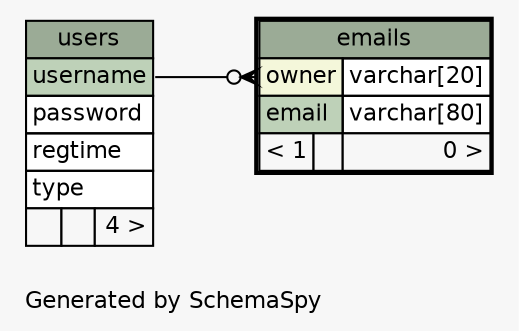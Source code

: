 // dot 2.38.0 on Windows 10 10.0
// SchemaSpy rev 590
digraph "oneDegreeRelationshipsDiagram" {
  graph [
    rankdir="RL"
    bgcolor="#f7f7f7"
    label="\nGenerated by SchemaSpy"
    labeljust="l"
    nodesep="0.18"
    ranksep="0.46"
    fontname="Helvetica"
    fontsize="11"
  ];
  node [
    fontname="Helvetica"
    fontsize="11"
    shape="plaintext"
  ];
  edge [
    arrowsize="0.8"
  ];
  "emails":"owner":w -> "users":"username":e [arrowhead=none dir=back arrowtail=crowodot];
  "emails" [
    label=<
    <TABLE BORDER="2" CELLBORDER="1" CELLSPACING="0" BGCOLOR="#ffffff">
      <TR><TD COLSPAN="3" BGCOLOR="#9bab96" ALIGN="CENTER">emails</TD></TR>
      <TR><TD PORT="owner" COLSPAN="2" BGCOLOR="#f4f7da" ALIGN="LEFT">owner</TD><TD PORT="owner.type" ALIGN="LEFT">varchar[20]</TD></TR>
      <TR><TD PORT="email" COLSPAN="2" BGCOLOR="#bed1b8" ALIGN="LEFT">email</TD><TD PORT="email.type" ALIGN="LEFT">varchar[80]</TD></TR>
      <TR><TD ALIGN="LEFT" BGCOLOR="#f7f7f7">&lt; 1</TD><TD ALIGN="RIGHT" BGCOLOR="#f7f7f7">  </TD><TD ALIGN="RIGHT" BGCOLOR="#f7f7f7">0 &gt;</TD></TR>
    </TABLE>>
    URL="emails.html"
    tooltip="emails"
  ];
  "users" [
    label=<
    <TABLE BORDER="0" CELLBORDER="1" CELLSPACING="0" BGCOLOR="#ffffff">
      <TR><TD COLSPAN="3" BGCOLOR="#9bab96" ALIGN="CENTER">users</TD></TR>
      <TR><TD PORT="username" COLSPAN="3" BGCOLOR="#bed1b8" ALIGN="LEFT">username</TD></TR>
      <TR><TD PORT="password" COLSPAN="3" ALIGN="LEFT">password</TD></TR>
      <TR><TD PORT="regtime" COLSPAN="3" ALIGN="LEFT">regtime</TD></TR>
      <TR><TD PORT="type" COLSPAN="3" ALIGN="LEFT">type</TD></TR>
      <TR><TD ALIGN="LEFT" BGCOLOR="#f7f7f7">  </TD><TD ALIGN="RIGHT" BGCOLOR="#f7f7f7">  </TD><TD ALIGN="RIGHT" BGCOLOR="#f7f7f7">4 &gt;</TD></TR>
    </TABLE>>
    URL="users.html"
    tooltip="users"
  ];
}

